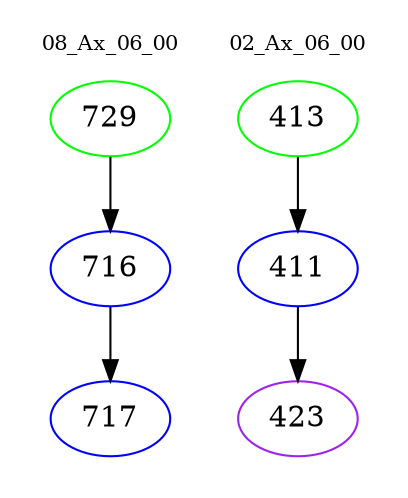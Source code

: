 digraph{
subgraph cluster_0 {
color = white
label = "08_Ax_06_00";
fontsize=10;
T0_729 [label="729", color="green"]
T0_729 -> T0_716 [color="black"]
T0_716 [label="716", color="blue"]
T0_716 -> T0_717 [color="black"]
T0_717 [label="717", color="blue"]
}
subgraph cluster_1 {
color = white
label = "02_Ax_06_00";
fontsize=10;
T1_413 [label="413", color="green"]
T1_413 -> T1_411 [color="black"]
T1_411 [label="411", color="blue"]
T1_411 -> T1_423 [color="black"]
T1_423 [label="423", color="purple"]
}
}
